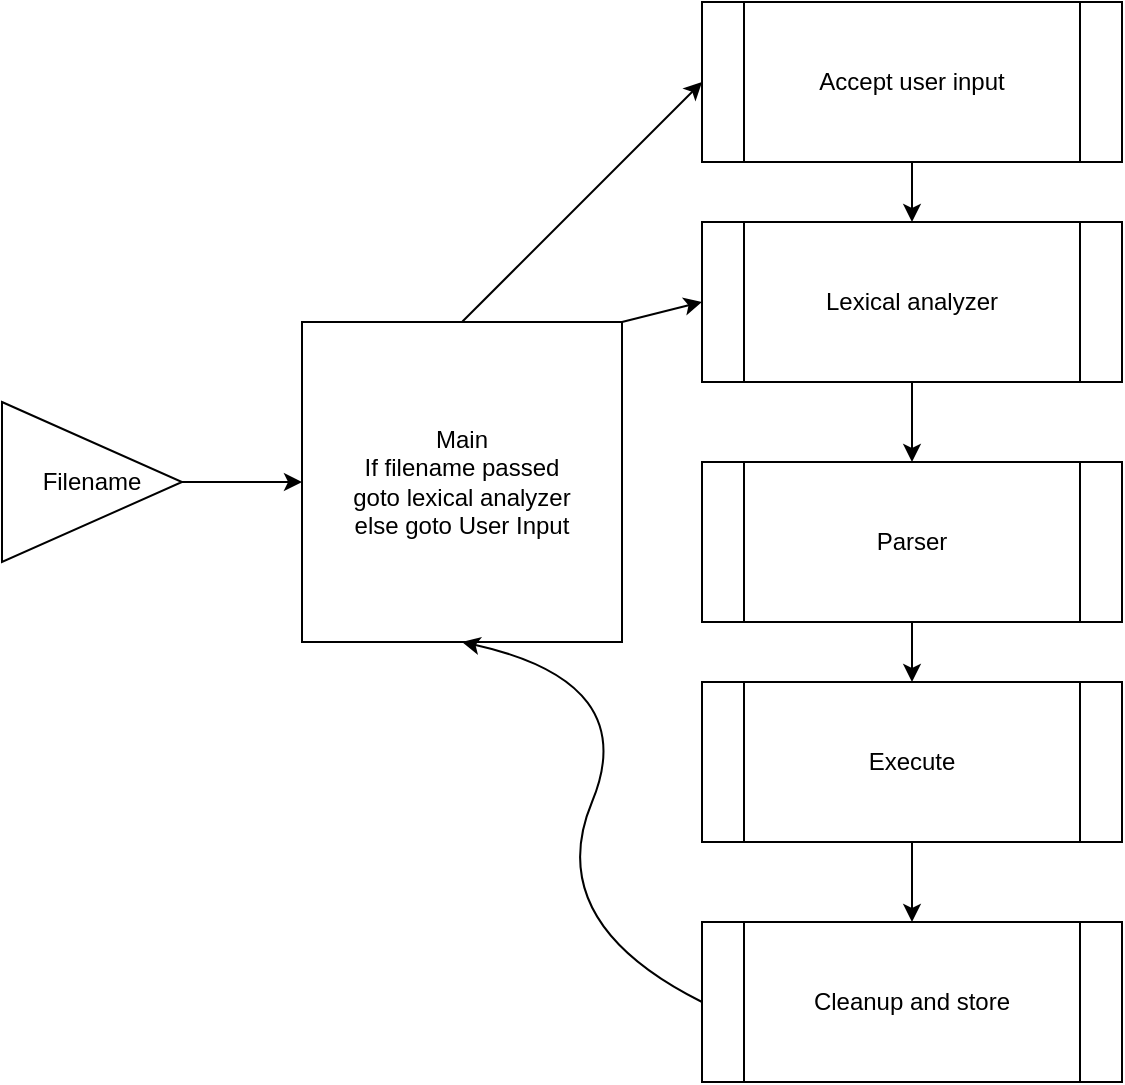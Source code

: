 <mxfile>
    <diagram id="EoLSLGkMhljYMC55nUNW" name="Page-1">
        <mxGraphModel dx="1758" dy="851" grid="1" gridSize="10" guides="1" tooltips="1" connect="1" arrows="1" fold="1" page="1" pageScale="1" pageWidth="850" pageHeight="1100" math="0" shadow="0">
            <root>
                <mxCell id="0"/>
                <mxCell id="1" parent="0"/>
                <mxCell id="2" value="Main&lt;br&gt;If filename passed&lt;br&gt;goto lexical analyzer&lt;br&gt;else goto User Input" style="whiteSpace=wrap;html=1;aspect=fixed;" vertex="1" parent="1">
                    <mxGeometry x="200" y="240" width="160" height="160" as="geometry"/>
                </mxCell>
                <mxCell id="4" style="edgeStyle=none;rounded=0;orthogonalLoop=1;jettySize=auto;html=1;" edge="1" parent="1" source="3" target="2">
                    <mxGeometry relative="1" as="geometry"/>
                </mxCell>
                <mxCell id="3" value="Filename" style="triangle;whiteSpace=wrap;html=1;" vertex="1" parent="1">
                    <mxGeometry x="50" y="280" width="90" height="80" as="geometry"/>
                </mxCell>
                <mxCell id="5" value="Lexical analyzer" style="shape=process;whiteSpace=wrap;html=1;backgroundOutline=1;" vertex="1" parent="1">
                    <mxGeometry x="400" y="190" width="210" height="80" as="geometry"/>
                </mxCell>
                <mxCell id="6" value="Parser" style="shape=process;whiteSpace=wrap;html=1;backgroundOutline=1;" vertex="1" parent="1">
                    <mxGeometry x="400" y="310" width="210" height="80" as="geometry"/>
                </mxCell>
                <mxCell id="7" value="" style="endArrow=classic;html=1;entryX=0;entryY=0.5;entryDx=0;entryDy=0;exitX=1;exitY=0;exitDx=0;exitDy=0;" edge="1" parent="1" source="2" target="5">
                    <mxGeometry width="50" height="50" relative="1" as="geometry">
                        <mxPoint x="400" y="460" as="sourcePoint"/>
                        <mxPoint x="450" y="410" as="targetPoint"/>
                    </mxGeometry>
                </mxCell>
                <mxCell id="8" value="" style="endArrow=classic;html=1;exitX=0.5;exitY=1;exitDx=0;exitDy=0;" edge="1" parent="1" source="5" target="6">
                    <mxGeometry width="50" height="50" relative="1" as="geometry">
                        <mxPoint x="400" y="460" as="sourcePoint"/>
                        <mxPoint x="450" y="410" as="targetPoint"/>
                    </mxGeometry>
                </mxCell>
                <mxCell id="9" value="Execute" style="shape=process;whiteSpace=wrap;html=1;backgroundOutline=1;" vertex="1" parent="1">
                    <mxGeometry x="400" y="420" width="210" height="80" as="geometry"/>
                </mxCell>
                <mxCell id="10" value="" style="endArrow=classic;html=1;entryX=0.5;entryY=0;entryDx=0;entryDy=0;exitX=0.5;exitY=1;exitDx=0;exitDy=0;" edge="1" parent="1" source="6" target="9">
                    <mxGeometry width="50" height="50" relative="1" as="geometry">
                        <mxPoint x="400" y="460" as="sourcePoint"/>
                        <mxPoint x="450" y="410" as="targetPoint"/>
                    </mxGeometry>
                </mxCell>
                <mxCell id="11" value="Cleanup and store" style="shape=process;whiteSpace=wrap;html=1;backgroundOutline=1;" vertex="1" parent="1">
                    <mxGeometry x="400" y="540" width="210" height="80" as="geometry"/>
                </mxCell>
                <mxCell id="12" value="" style="endArrow=classic;html=1;entryX=0.5;entryY=0;entryDx=0;entryDy=0;exitX=0.5;exitY=1;exitDx=0;exitDy=0;" edge="1" parent="1" source="9" target="11">
                    <mxGeometry width="50" height="50" relative="1" as="geometry">
                        <mxPoint x="400" y="460" as="sourcePoint"/>
                        <mxPoint x="450" y="410" as="targetPoint"/>
                    </mxGeometry>
                </mxCell>
                <mxCell id="14" value="" style="curved=1;endArrow=classic;html=1;entryX=0.5;entryY=1;entryDx=0;entryDy=0;exitX=0;exitY=0.5;exitDx=0;exitDy=0;" edge="1" parent="1" source="11" target="2">
                    <mxGeometry width="50" height="50" relative="1" as="geometry">
                        <mxPoint x="400" y="460" as="sourcePoint"/>
                        <mxPoint x="450" y="410" as="targetPoint"/>
                        <Array as="points">
                            <mxPoint x="320" y="540"/>
                            <mxPoint x="370" y="420"/>
                        </Array>
                    </mxGeometry>
                </mxCell>
                <mxCell id="15" value="Accept user input" style="shape=process;whiteSpace=wrap;html=1;backgroundOutline=1;" vertex="1" parent="1">
                    <mxGeometry x="400" y="80" width="210" height="80" as="geometry"/>
                </mxCell>
                <mxCell id="16" value="" style="endArrow=classic;html=1;exitX=0.5;exitY=0;exitDx=0;exitDy=0;entryX=0;entryY=0.5;entryDx=0;entryDy=0;" edge="1" parent="1" source="2" target="15">
                    <mxGeometry width="50" height="50" relative="1" as="geometry">
                        <mxPoint x="400" y="460" as="sourcePoint"/>
                        <mxPoint x="450" y="410" as="targetPoint"/>
                    </mxGeometry>
                </mxCell>
                <mxCell id="17" value="" style="endArrow=classic;html=1;entryX=0.5;entryY=0;entryDx=0;entryDy=0;exitX=0.5;exitY=1;exitDx=0;exitDy=0;" edge="1" parent="1" source="15" target="5">
                    <mxGeometry width="50" height="50" relative="1" as="geometry">
                        <mxPoint x="400" y="440" as="sourcePoint"/>
                        <mxPoint x="450" y="390" as="targetPoint"/>
                    </mxGeometry>
                </mxCell>
            </root>
        </mxGraphModel>
    </diagram>
</mxfile>